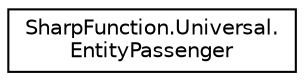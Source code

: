 digraph "Graphical Class Hierarchy"
{
 // LATEX_PDF_SIZE
  edge [fontname="Helvetica",fontsize="10",labelfontname="Helvetica",labelfontsize="10"];
  node [fontname="Helvetica",fontsize="10",shape=record];
  rankdir="LR";
  Node0 [label="SharpFunction.Universal.\lEntityPassenger",height=0.2,width=0.4,color="black", fillcolor="white", style="filled",URL="$class_sharp_function_1_1_universal_1_1_entity_passenger.html",tooltip="Represents passenger of entity"];
}
